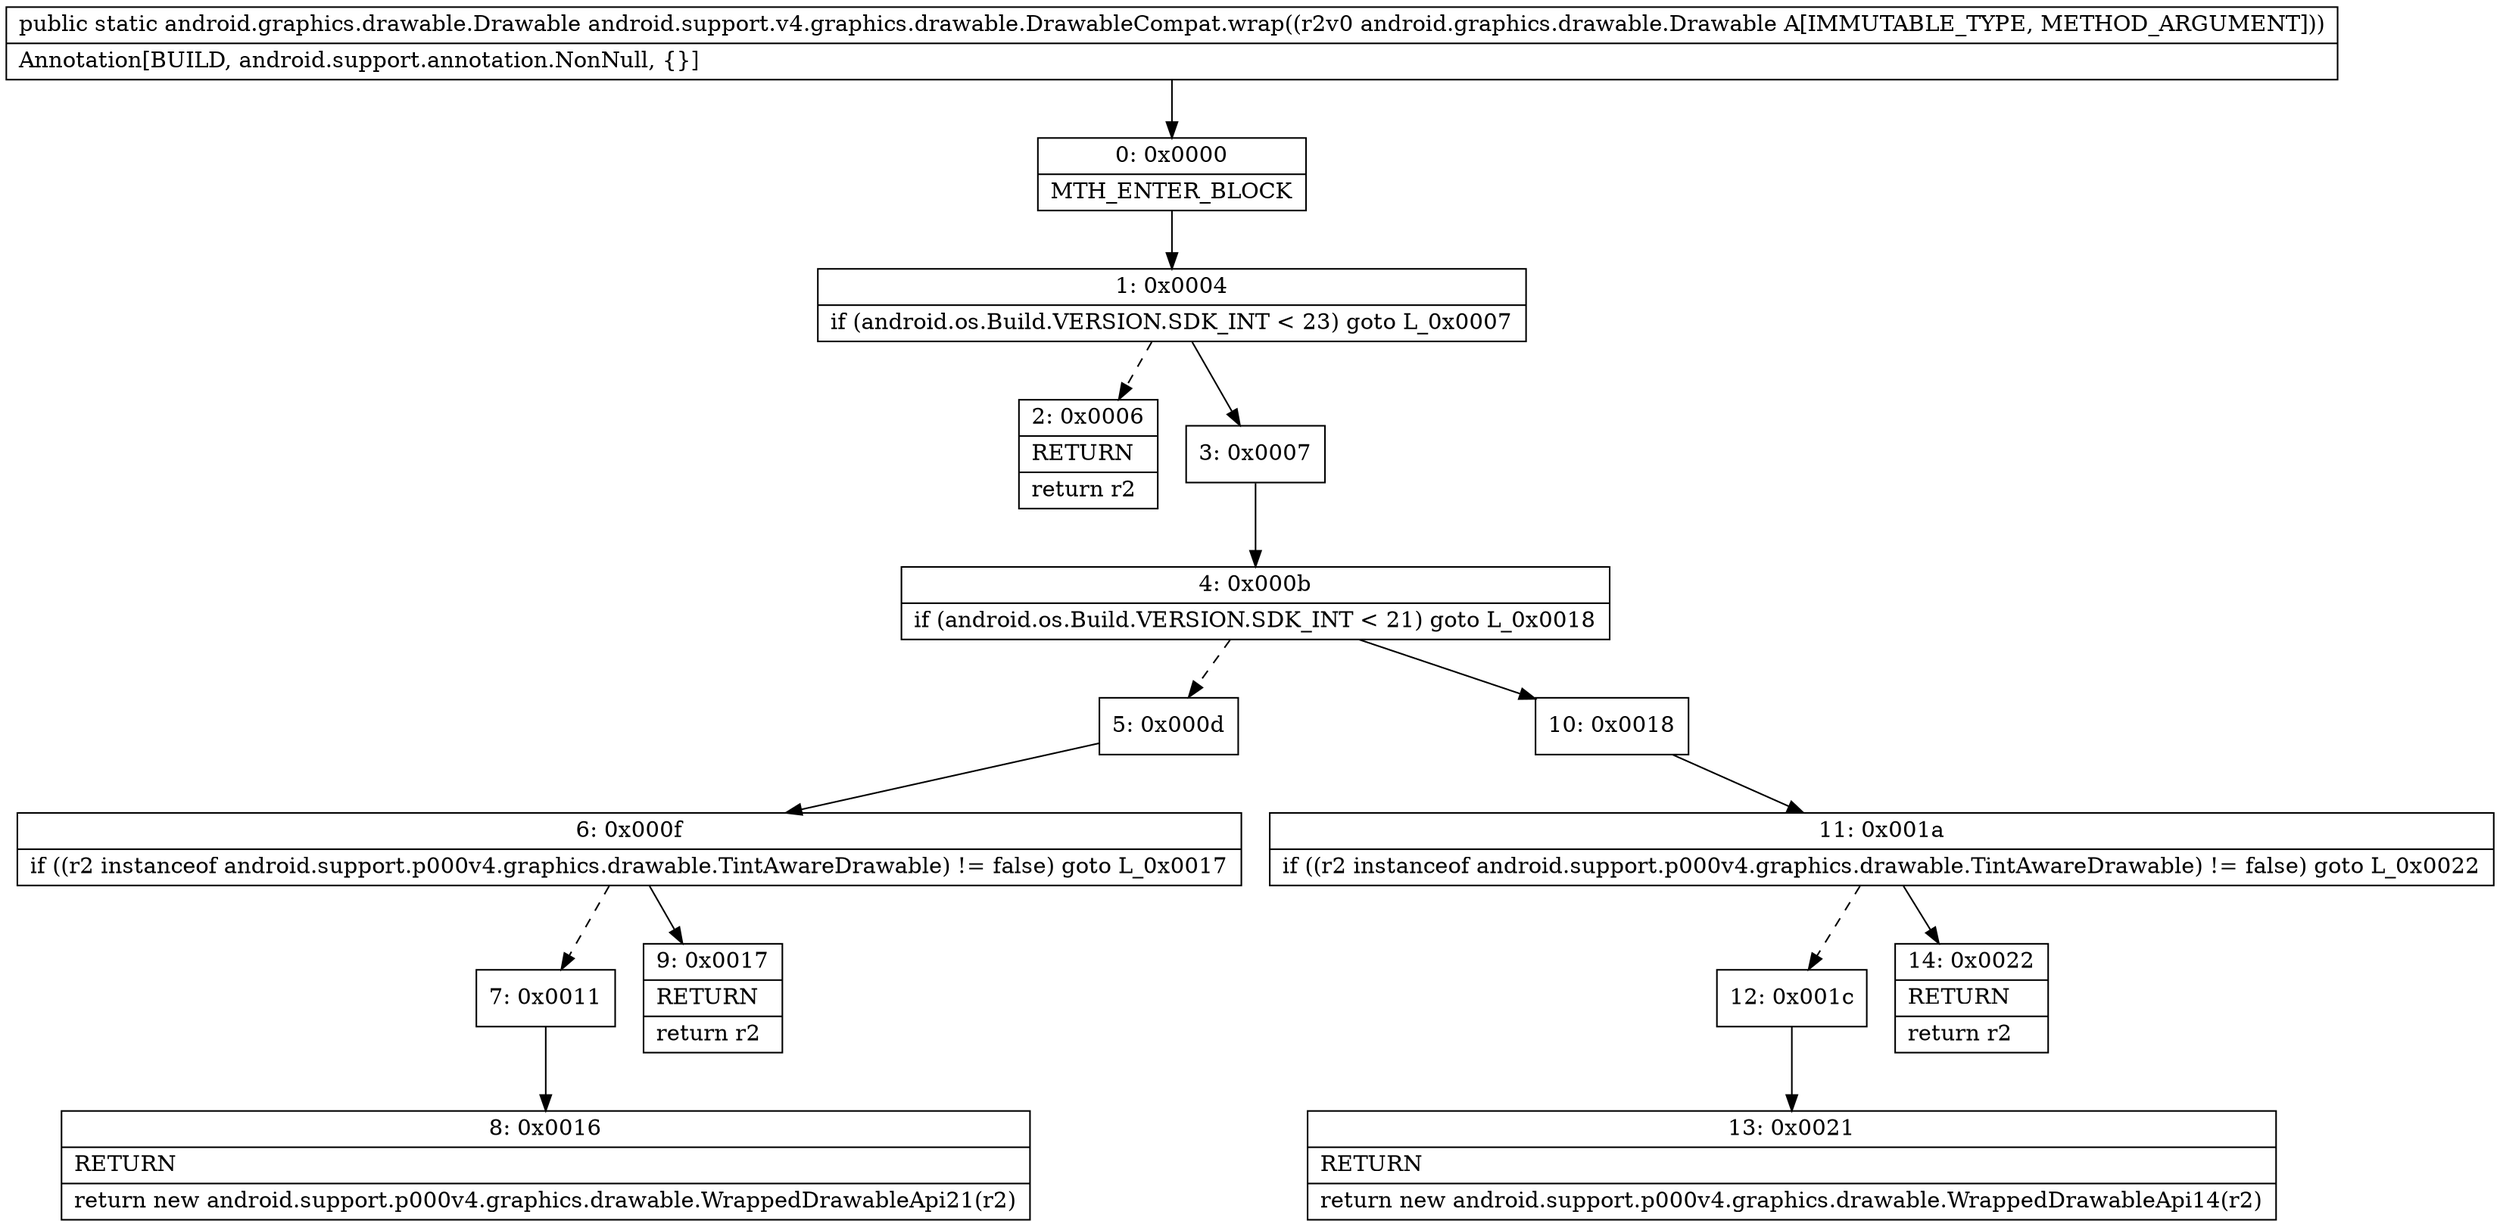 digraph "CFG forandroid.support.v4.graphics.drawable.DrawableCompat.wrap(Landroid\/graphics\/drawable\/Drawable;)Landroid\/graphics\/drawable\/Drawable;" {
Node_0 [shape=record,label="{0\:\ 0x0000|MTH_ENTER_BLOCK\l}"];
Node_1 [shape=record,label="{1\:\ 0x0004|if (android.os.Build.VERSION.SDK_INT \< 23) goto L_0x0007\l}"];
Node_2 [shape=record,label="{2\:\ 0x0006|RETURN\l|return r2\l}"];
Node_3 [shape=record,label="{3\:\ 0x0007}"];
Node_4 [shape=record,label="{4\:\ 0x000b|if (android.os.Build.VERSION.SDK_INT \< 21) goto L_0x0018\l}"];
Node_5 [shape=record,label="{5\:\ 0x000d}"];
Node_6 [shape=record,label="{6\:\ 0x000f|if ((r2 instanceof android.support.p000v4.graphics.drawable.TintAwareDrawable) != false) goto L_0x0017\l}"];
Node_7 [shape=record,label="{7\:\ 0x0011}"];
Node_8 [shape=record,label="{8\:\ 0x0016|RETURN\l|return new android.support.p000v4.graphics.drawable.WrappedDrawableApi21(r2)\l}"];
Node_9 [shape=record,label="{9\:\ 0x0017|RETURN\l|return r2\l}"];
Node_10 [shape=record,label="{10\:\ 0x0018}"];
Node_11 [shape=record,label="{11\:\ 0x001a|if ((r2 instanceof android.support.p000v4.graphics.drawable.TintAwareDrawable) != false) goto L_0x0022\l}"];
Node_12 [shape=record,label="{12\:\ 0x001c}"];
Node_13 [shape=record,label="{13\:\ 0x0021|RETURN\l|return new android.support.p000v4.graphics.drawable.WrappedDrawableApi14(r2)\l}"];
Node_14 [shape=record,label="{14\:\ 0x0022|RETURN\l|return r2\l}"];
MethodNode[shape=record,label="{public static android.graphics.drawable.Drawable android.support.v4.graphics.drawable.DrawableCompat.wrap((r2v0 android.graphics.drawable.Drawable A[IMMUTABLE_TYPE, METHOD_ARGUMENT]))  | Annotation[BUILD, android.support.annotation.NonNull, \{\}]\l}"];
MethodNode -> Node_0;
Node_0 -> Node_1;
Node_1 -> Node_2[style=dashed];
Node_1 -> Node_3;
Node_3 -> Node_4;
Node_4 -> Node_5[style=dashed];
Node_4 -> Node_10;
Node_5 -> Node_6;
Node_6 -> Node_7[style=dashed];
Node_6 -> Node_9;
Node_7 -> Node_8;
Node_10 -> Node_11;
Node_11 -> Node_12[style=dashed];
Node_11 -> Node_14;
Node_12 -> Node_13;
}

